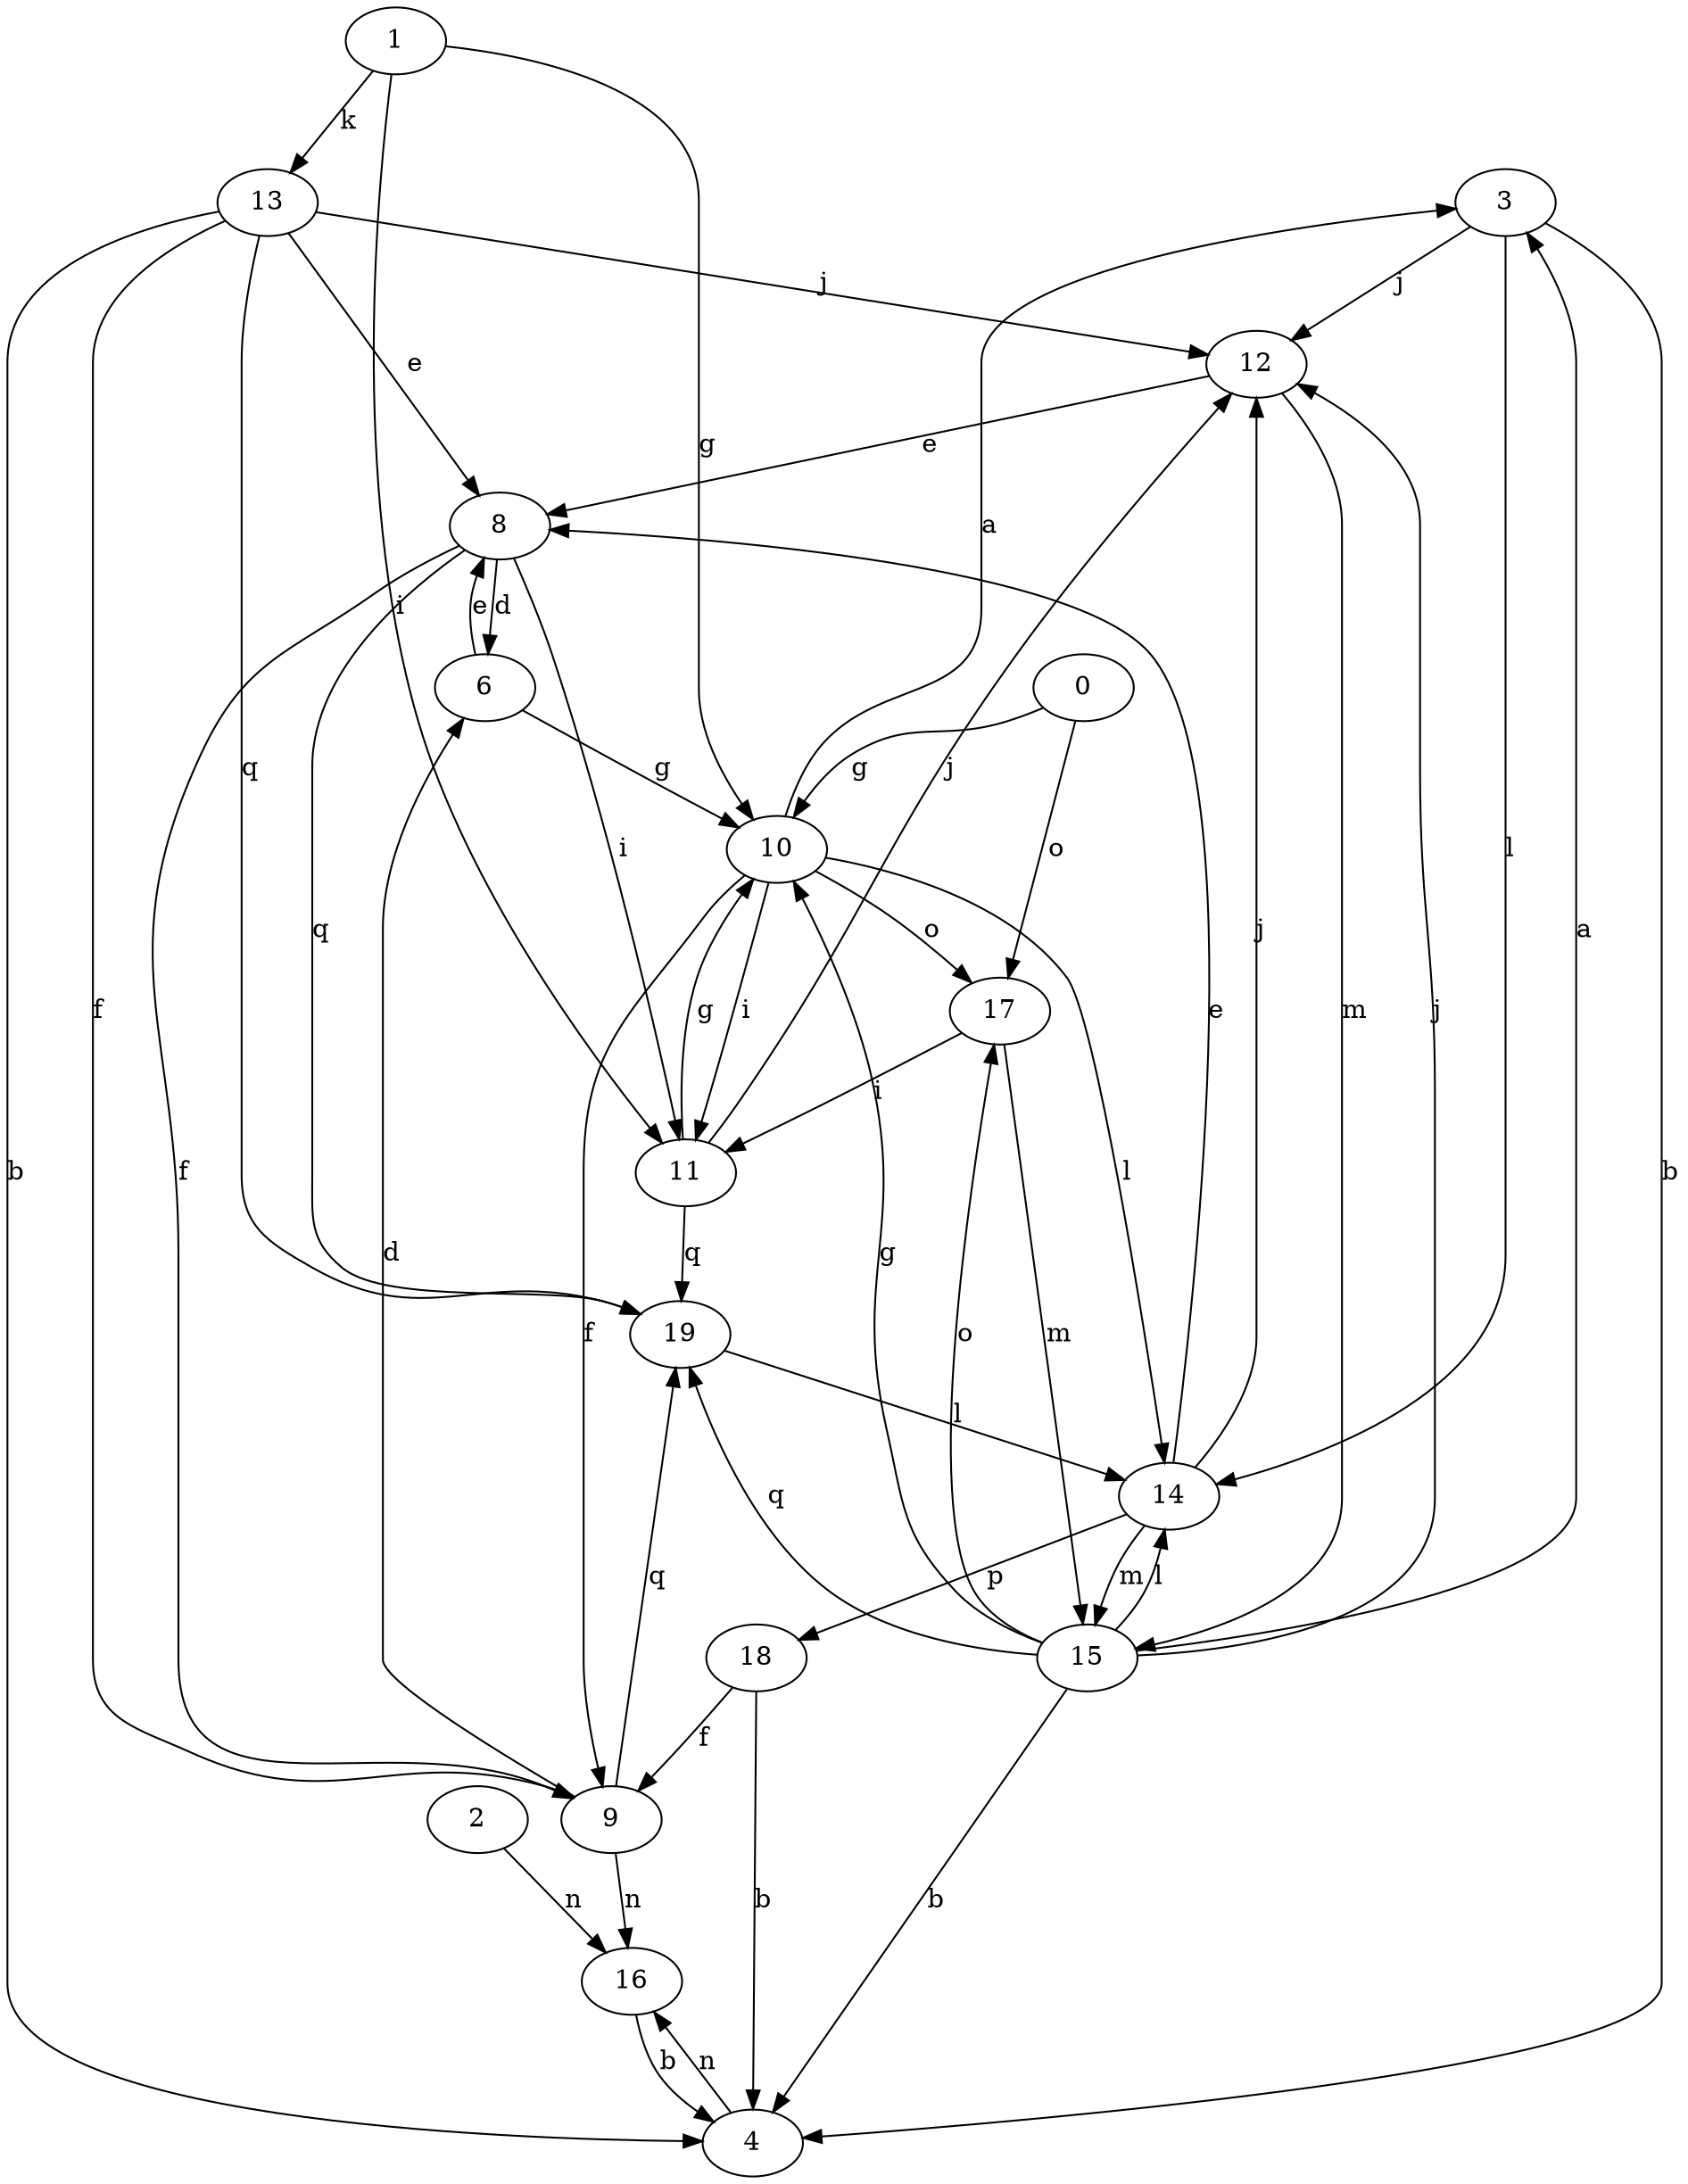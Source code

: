 strict digraph  {
2;
3;
4;
0;
1;
6;
8;
9;
10;
11;
12;
13;
14;
15;
16;
17;
18;
19;
2 -> 16  [label=n];
3 -> 4  [label=b];
3 -> 12  [label=j];
3 -> 14  [label=l];
4 -> 16  [label=n];
0 -> 10  [label=g];
0 -> 17  [label=o];
1 -> 10  [label=g];
1 -> 11  [label=i];
1 -> 13  [label=k];
6 -> 8  [label=e];
6 -> 10  [label=g];
8 -> 6  [label=d];
8 -> 9  [label=f];
8 -> 11  [label=i];
8 -> 19  [label=q];
9 -> 6  [label=d];
9 -> 16  [label=n];
9 -> 19  [label=q];
10 -> 3  [label=a];
10 -> 9  [label=f];
10 -> 11  [label=i];
10 -> 14  [label=l];
10 -> 17  [label=o];
11 -> 10  [label=g];
11 -> 12  [label=j];
11 -> 19  [label=q];
12 -> 8  [label=e];
12 -> 15  [label=m];
13 -> 4  [label=b];
13 -> 8  [label=e];
13 -> 9  [label=f];
13 -> 12  [label=j];
13 -> 19  [label=q];
14 -> 8  [label=e];
14 -> 12  [label=j];
14 -> 15  [label=m];
14 -> 18  [label=p];
15 -> 3  [label=a];
15 -> 4  [label=b];
15 -> 10  [label=g];
15 -> 12  [label=j];
15 -> 14  [label=l];
15 -> 17  [label=o];
15 -> 19  [label=q];
16 -> 4  [label=b];
17 -> 11  [label=i];
17 -> 15  [label=m];
18 -> 4  [label=b];
18 -> 9  [label=f];
19 -> 14  [label=l];
}
